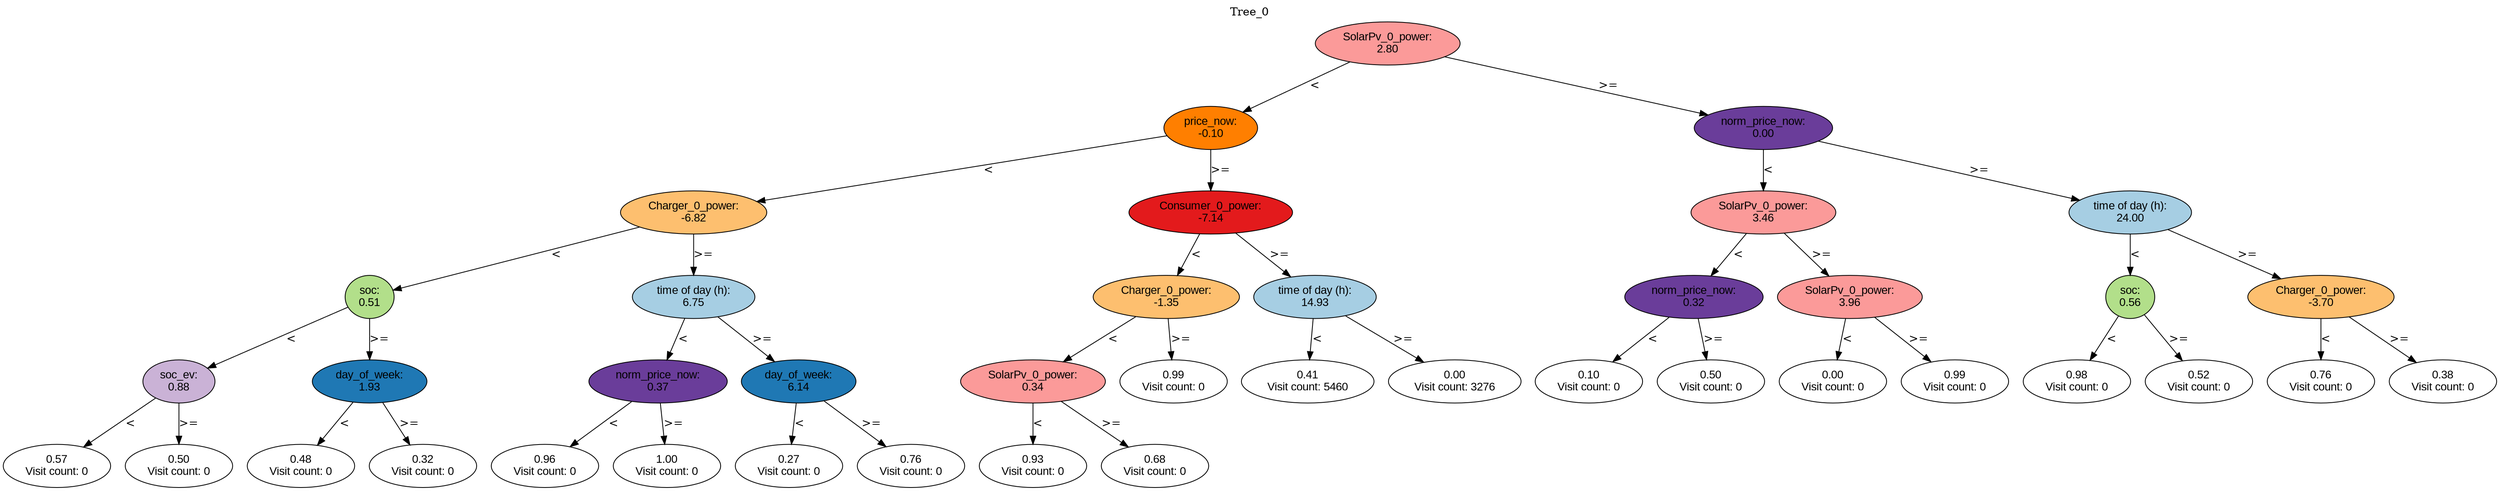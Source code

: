 digraph BST {
    node [fontname="Arial" style=filled colorscheme=paired12];
    0 [ label = "SolarPv_0_power:
2.80" fillcolor=5];
    1 [ label = "price_now:
-0.10" fillcolor=8];
    2 [ label = "Charger_0_power:
-6.82" fillcolor=7];
    3 [ label = "soc:
0.51" fillcolor=3];
    4 [ label = "soc_ev:
0.88" fillcolor=9];
    5 [ label = "0.57
Visit count: 0" fillcolor=white];
    6 [ label = "0.50
Visit count: 0" fillcolor=white];
    7 [ label = "day_of_week:
1.93" fillcolor=2];
    8 [ label = "0.48
Visit count: 0" fillcolor=white];
    9 [ label = "0.32
Visit count: 0" fillcolor=white];
    10 [ label = "time of day (h):
6.75" fillcolor=1];
    11 [ label = "norm_price_now:
0.37" fillcolor=10];
    12 [ label = "0.96
Visit count: 0" fillcolor=white];
    13 [ label = "1.00
Visit count: 0" fillcolor=white];
    14 [ label = "day_of_week:
6.14" fillcolor=2];
    15 [ label = "0.27
Visit count: 0" fillcolor=white];
    16 [ label = "0.76
Visit count: 0" fillcolor=white];
    17 [ label = "Consumer_0_power:
-7.14" fillcolor=6];
    18 [ label = "Charger_0_power:
-1.35" fillcolor=7];
    19 [ label = "SolarPv_0_power:
0.34" fillcolor=5];
    20 [ label = "0.93
Visit count: 0" fillcolor=white];
    21 [ label = "0.68
Visit count: 0" fillcolor=white];
    22 [ label = "0.99
Visit count: 0" fillcolor=white];
    23 [ label = "time of day (h):
14.93" fillcolor=1];
    24 [ label = "0.41
Visit count: 5460" fillcolor=white];
    25 [ label = "0.00
Visit count: 3276" fillcolor=white];
    26 [ label = "norm_price_now:
0.00" fillcolor=10];
    27 [ label = "SolarPv_0_power:
3.46" fillcolor=5];
    28 [ label = "norm_price_now:
0.32" fillcolor=10];
    29 [ label = "0.10
Visit count: 0" fillcolor=white];
    30 [ label = "0.50
Visit count: 0" fillcolor=white];
    31 [ label = "SolarPv_0_power:
3.96" fillcolor=5];
    32 [ label = "0.00
Visit count: 0" fillcolor=white];
    33 [ label = "0.99
Visit count: 0" fillcolor=white];
    34 [ label = "time of day (h):
24.00" fillcolor=1];
    35 [ label = "soc:
0.56" fillcolor=3];
    36 [ label = "0.98
Visit count: 0" fillcolor=white];
    37 [ label = "0.52
Visit count: 0" fillcolor=white];
    38 [ label = "Charger_0_power:
-3.70" fillcolor=7];
    39 [ label = "0.76
Visit count: 0" fillcolor=white];
    40 [ label = "0.38
Visit count: 0" fillcolor=white];

    0  -> 1[ label = "<"];
    0  -> 26[ label = ">="];
    1  -> 2[ label = "<"];
    1  -> 17[ label = ">="];
    2  -> 3[ label = "<"];
    2  -> 10[ label = ">="];
    3  -> 4[ label = "<"];
    3  -> 7[ label = ">="];
    4  -> 5[ label = "<"];
    4  -> 6[ label = ">="];
    7  -> 8[ label = "<"];
    7  -> 9[ label = ">="];
    10  -> 11[ label = "<"];
    10  -> 14[ label = ">="];
    11  -> 12[ label = "<"];
    11  -> 13[ label = ">="];
    14  -> 15[ label = "<"];
    14  -> 16[ label = ">="];
    17  -> 18[ label = "<"];
    17  -> 23[ label = ">="];
    18  -> 19[ label = "<"];
    18  -> 22[ label = ">="];
    19  -> 20[ label = "<"];
    19  -> 21[ label = ">="];
    23  -> 24[ label = "<"];
    23  -> 25[ label = ">="];
    26  -> 27[ label = "<"];
    26  -> 34[ label = ">="];
    27  -> 28[ label = "<"];
    27  -> 31[ label = ">="];
    28  -> 29[ label = "<"];
    28  -> 30[ label = ">="];
    31  -> 32[ label = "<"];
    31  -> 33[ label = ">="];
    34  -> 35[ label = "<"];
    34  -> 38[ label = ">="];
    35  -> 36[ label = "<"];
    35  -> 37[ label = ">="];
    38  -> 39[ label = "<"];
    38  -> 40[ label = ">="];

    labelloc="t";
    label="Tree_0";
}